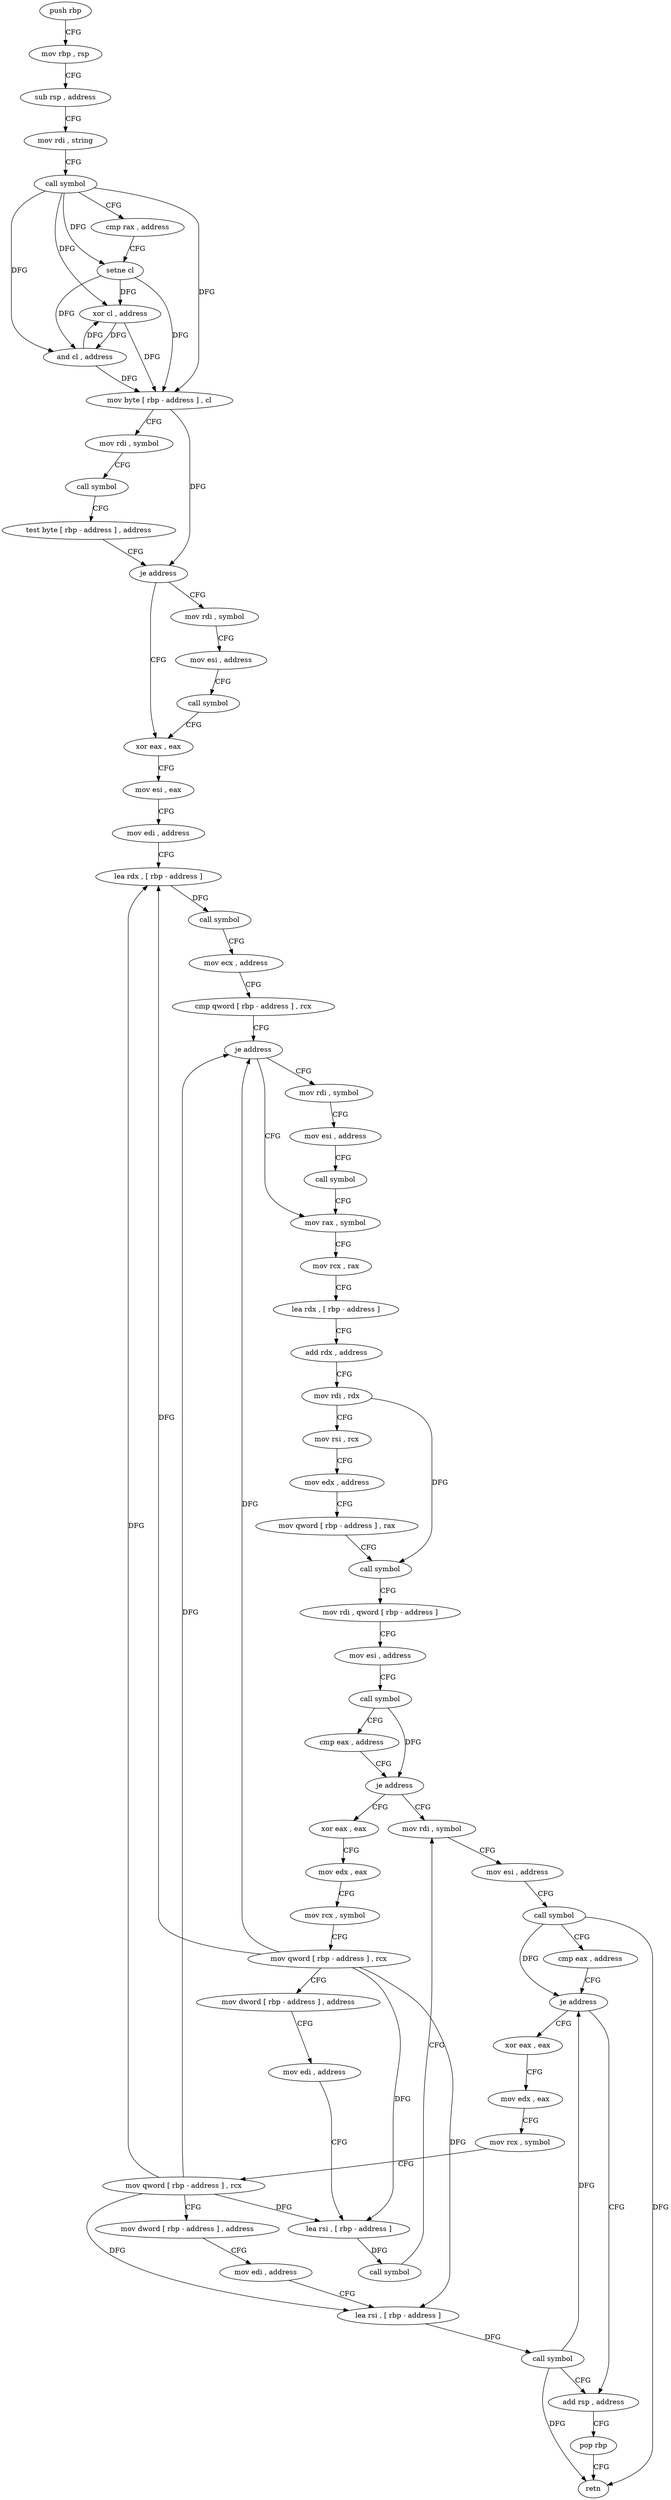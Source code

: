 digraph "func" {
"4212832" [label = "push rbp" ]
"4212833" [label = "mov rbp , rsp" ]
"4212836" [label = "sub rsp , address" ]
"4212843" [label = "mov rdi , string" ]
"4212853" [label = "call symbol" ]
"4212858" [label = "cmp rax , address" ]
"4212862" [label = "setne cl" ]
"4212865" [label = "xor cl , address" ]
"4212868" [label = "and cl , address" ]
"4212871" [label = "mov byte [ rbp - address ] , cl" ]
"4212874" [label = "mov rdi , symbol" ]
"4212884" [label = "call symbol" ]
"4212889" [label = "test byte [ rbp - address ] , address" ]
"4212893" [label = "je address" ]
"4212919" [label = "xor eax , eax" ]
"4212899" [label = "mov rdi , symbol" ]
"4212921" [label = "mov esi , eax" ]
"4212923" [label = "mov edi , address" ]
"4212928" [label = "lea rdx , [ rbp - address ]" ]
"4212935" [label = "call symbol" ]
"4212940" [label = "mov ecx , address" ]
"4212945" [label = "cmp qword [ rbp - address ] , rcx" ]
"4212952" [label = "je address" ]
"4212978" [label = "mov rax , symbol" ]
"4212958" [label = "mov rdi , symbol" ]
"4212909" [label = "mov esi , address" ]
"4212914" [label = "call symbol" ]
"4212988" [label = "mov rcx , rax" ]
"4212991" [label = "lea rdx , [ rbp - address ]" ]
"4212998" [label = "add rdx , address" ]
"4213005" [label = "mov rdi , rdx" ]
"4213008" [label = "mov rsi , rcx" ]
"4213011" [label = "mov edx , address" ]
"4213016" [label = "mov qword [ rbp - address ] , rax" ]
"4213023" [label = "call symbol" ]
"4213028" [label = "mov rdi , qword [ rbp - address ]" ]
"4213035" [label = "mov esi , address" ]
"4213040" [label = "call symbol" ]
"4213045" [label = "cmp eax , address" ]
"4213048" [label = "je address" ]
"4213099" [label = "mov rdi , symbol" ]
"4213054" [label = "xor eax , eax" ]
"4212968" [label = "mov esi , address" ]
"4212973" [label = "call symbol" ]
"4213109" [label = "mov esi , address" ]
"4213114" [label = "call symbol" ]
"4213119" [label = "cmp eax , address" ]
"4213122" [label = "je address" ]
"4213173" [label = "add rsp , address" ]
"4213128" [label = "xor eax , eax" ]
"4213056" [label = "mov edx , eax" ]
"4213058" [label = "mov rcx , symbol" ]
"4213068" [label = "mov qword [ rbp - address ] , rcx" ]
"4213075" [label = "mov dword [ rbp - address ] , address" ]
"4213082" [label = "mov edi , address" ]
"4213087" [label = "lea rsi , [ rbp - address ]" ]
"4213094" [label = "call symbol" ]
"4213180" [label = "pop rbp" ]
"4213181" [label = "retn" ]
"4213130" [label = "mov edx , eax" ]
"4213132" [label = "mov rcx , symbol" ]
"4213142" [label = "mov qword [ rbp - address ] , rcx" ]
"4213149" [label = "mov dword [ rbp - address ] , address" ]
"4213156" [label = "mov edi , address" ]
"4213161" [label = "lea rsi , [ rbp - address ]" ]
"4213168" [label = "call symbol" ]
"4212832" -> "4212833" [ label = "CFG" ]
"4212833" -> "4212836" [ label = "CFG" ]
"4212836" -> "4212843" [ label = "CFG" ]
"4212843" -> "4212853" [ label = "CFG" ]
"4212853" -> "4212858" [ label = "CFG" ]
"4212853" -> "4212862" [ label = "DFG" ]
"4212853" -> "4212865" [ label = "DFG" ]
"4212853" -> "4212868" [ label = "DFG" ]
"4212853" -> "4212871" [ label = "DFG" ]
"4212858" -> "4212862" [ label = "CFG" ]
"4212862" -> "4212865" [ label = "DFG" ]
"4212862" -> "4212868" [ label = "DFG" ]
"4212862" -> "4212871" [ label = "DFG" ]
"4212865" -> "4212868" [ label = "DFG" ]
"4212865" -> "4212871" [ label = "DFG" ]
"4212868" -> "4212871" [ label = "DFG" ]
"4212868" -> "4212865" [ label = "DFG" ]
"4212871" -> "4212874" [ label = "CFG" ]
"4212871" -> "4212893" [ label = "DFG" ]
"4212874" -> "4212884" [ label = "CFG" ]
"4212884" -> "4212889" [ label = "CFG" ]
"4212889" -> "4212893" [ label = "CFG" ]
"4212893" -> "4212919" [ label = "CFG" ]
"4212893" -> "4212899" [ label = "CFG" ]
"4212919" -> "4212921" [ label = "CFG" ]
"4212899" -> "4212909" [ label = "CFG" ]
"4212921" -> "4212923" [ label = "CFG" ]
"4212923" -> "4212928" [ label = "CFG" ]
"4212928" -> "4212935" [ label = "DFG" ]
"4212935" -> "4212940" [ label = "CFG" ]
"4212940" -> "4212945" [ label = "CFG" ]
"4212945" -> "4212952" [ label = "CFG" ]
"4212952" -> "4212978" [ label = "CFG" ]
"4212952" -> "4212958" [ label = "CFG" ]
"4212978" -> "4212988" [ label = "CFG" ]
"4212958" -> "4212968" [ label = "CFG" ]
"4212909" -> "4212914" [ label = "CFG" ]
"4212914" -> "4212919" [ label = "CFG" ]
"4212988" -> "4212991" [ label = "CFG" ]
"4212991" -> "4212998" [ label = "CFG" ]
"4212998" -> "4213005" [ label = "CFG" ]
"4213005" -> "4213008" [ label = "CFG" ]
"4213005" -> "4213023" [ label = "DFG" ]
"4213008" -> "4213011" [ label = "CFG" ]
"4213011" -> "4213016" [ label = "CFG" ]
"4213016" -> "4213023" [ label = "CFG" ]
"4213023" -> "4213028" [ label = "CFG" ]
"4213028" -> "4213035" [ label = "CFG" ]
"4213035" -> "4213040" [ label = "CFG" ]
"4213040" -> "4213045" [ label = "CFG" ]
"4213040" -> "4213048" [ label = "DFG" ]
"4213045" -> "4213048" [ label = "CFG" ]
"4213048" -> "4213099" [ label = "CFG" ]
"4213048" -> "4213054" [ label = "CFG" ]
"4213099" -> "4213109" [ label = "CFG" ]
"4213054" -> "4213056" [ label = "CFG" ]
"4212968" -> "4212973" [ label = "CFG" ]
"4212973" -> "4212978" [ label = "CFG" ]
"4213109" -> "4213114" [ label = "CFG" ]
"4213114" -> "4213119" [ label = "CFG" ]
"4213114" -> "4213122" [ label = "DFG" ]
"4213114" -> "4213181" [ label = "DFG" ]
"4213119" -> "4213122" [ label = "CFG" ]
"4213122" -> "4213173" [ label = "CFG" ]
"4213122" -> "4213128" [ label = "CFG" ]
"4213173" -> "4213180" [ label = "CFG" ]
"4213128" -> "4213130" [ label = "CFG" ]
"4213056" -> "4213058" [ label = "CFG" ]
"4213058" -> "4213068" [ label = "CFG" ]
"4213068" -> "4213075" [ label = "CFG" ]
"4213068" -> "4212928" [ label = "DFG" ]
"4213068" -> "4212952" [ label = "DFG" ]
"4213068" -> "4213087" [ label = "DFG" ]
"4213068" -> "4213161" [ label = "DFG" ]
"4213075" -> "4213082" [ label = "CFG" ]
"4213082" -> "4213087" [ label = "CFG" ]
"4213087" -> "4213094" [ label = "DFG" ]
"4213094" -> "4213099" [ label = "CFG" ]
"4213180" -> "4213181" [ label = "CFG" ]
"4213130" -> "4213132" [ label = "CFG" ]
"4213132" -> "4213142" [ label = "CFG" ]
"4213142" -> "4213149" [ label = "CFG" ]
"4213142" -> "4212928" [ label = "DFG" ]
"4213142" -> "4212952" [ label = "DFG" ]
"4213142" -> "4213087" [ label = "DFG" ]
"4213142" -> "4213161" [ label = "DFG" ]
"4213149" -> "4213156" [ label = "CFG" ]
"4213156" -> "4213161" [ label = "CFG" ]
"4213161" -> "4213168" [ label = "DFG" ]
"4213168" -> "4213173" [ label = "CFG" ]
"4213168" -> "4213122" [ label = "DFG" ]
"4213168" -> "4213181" [ label = "DFG" ]
}
